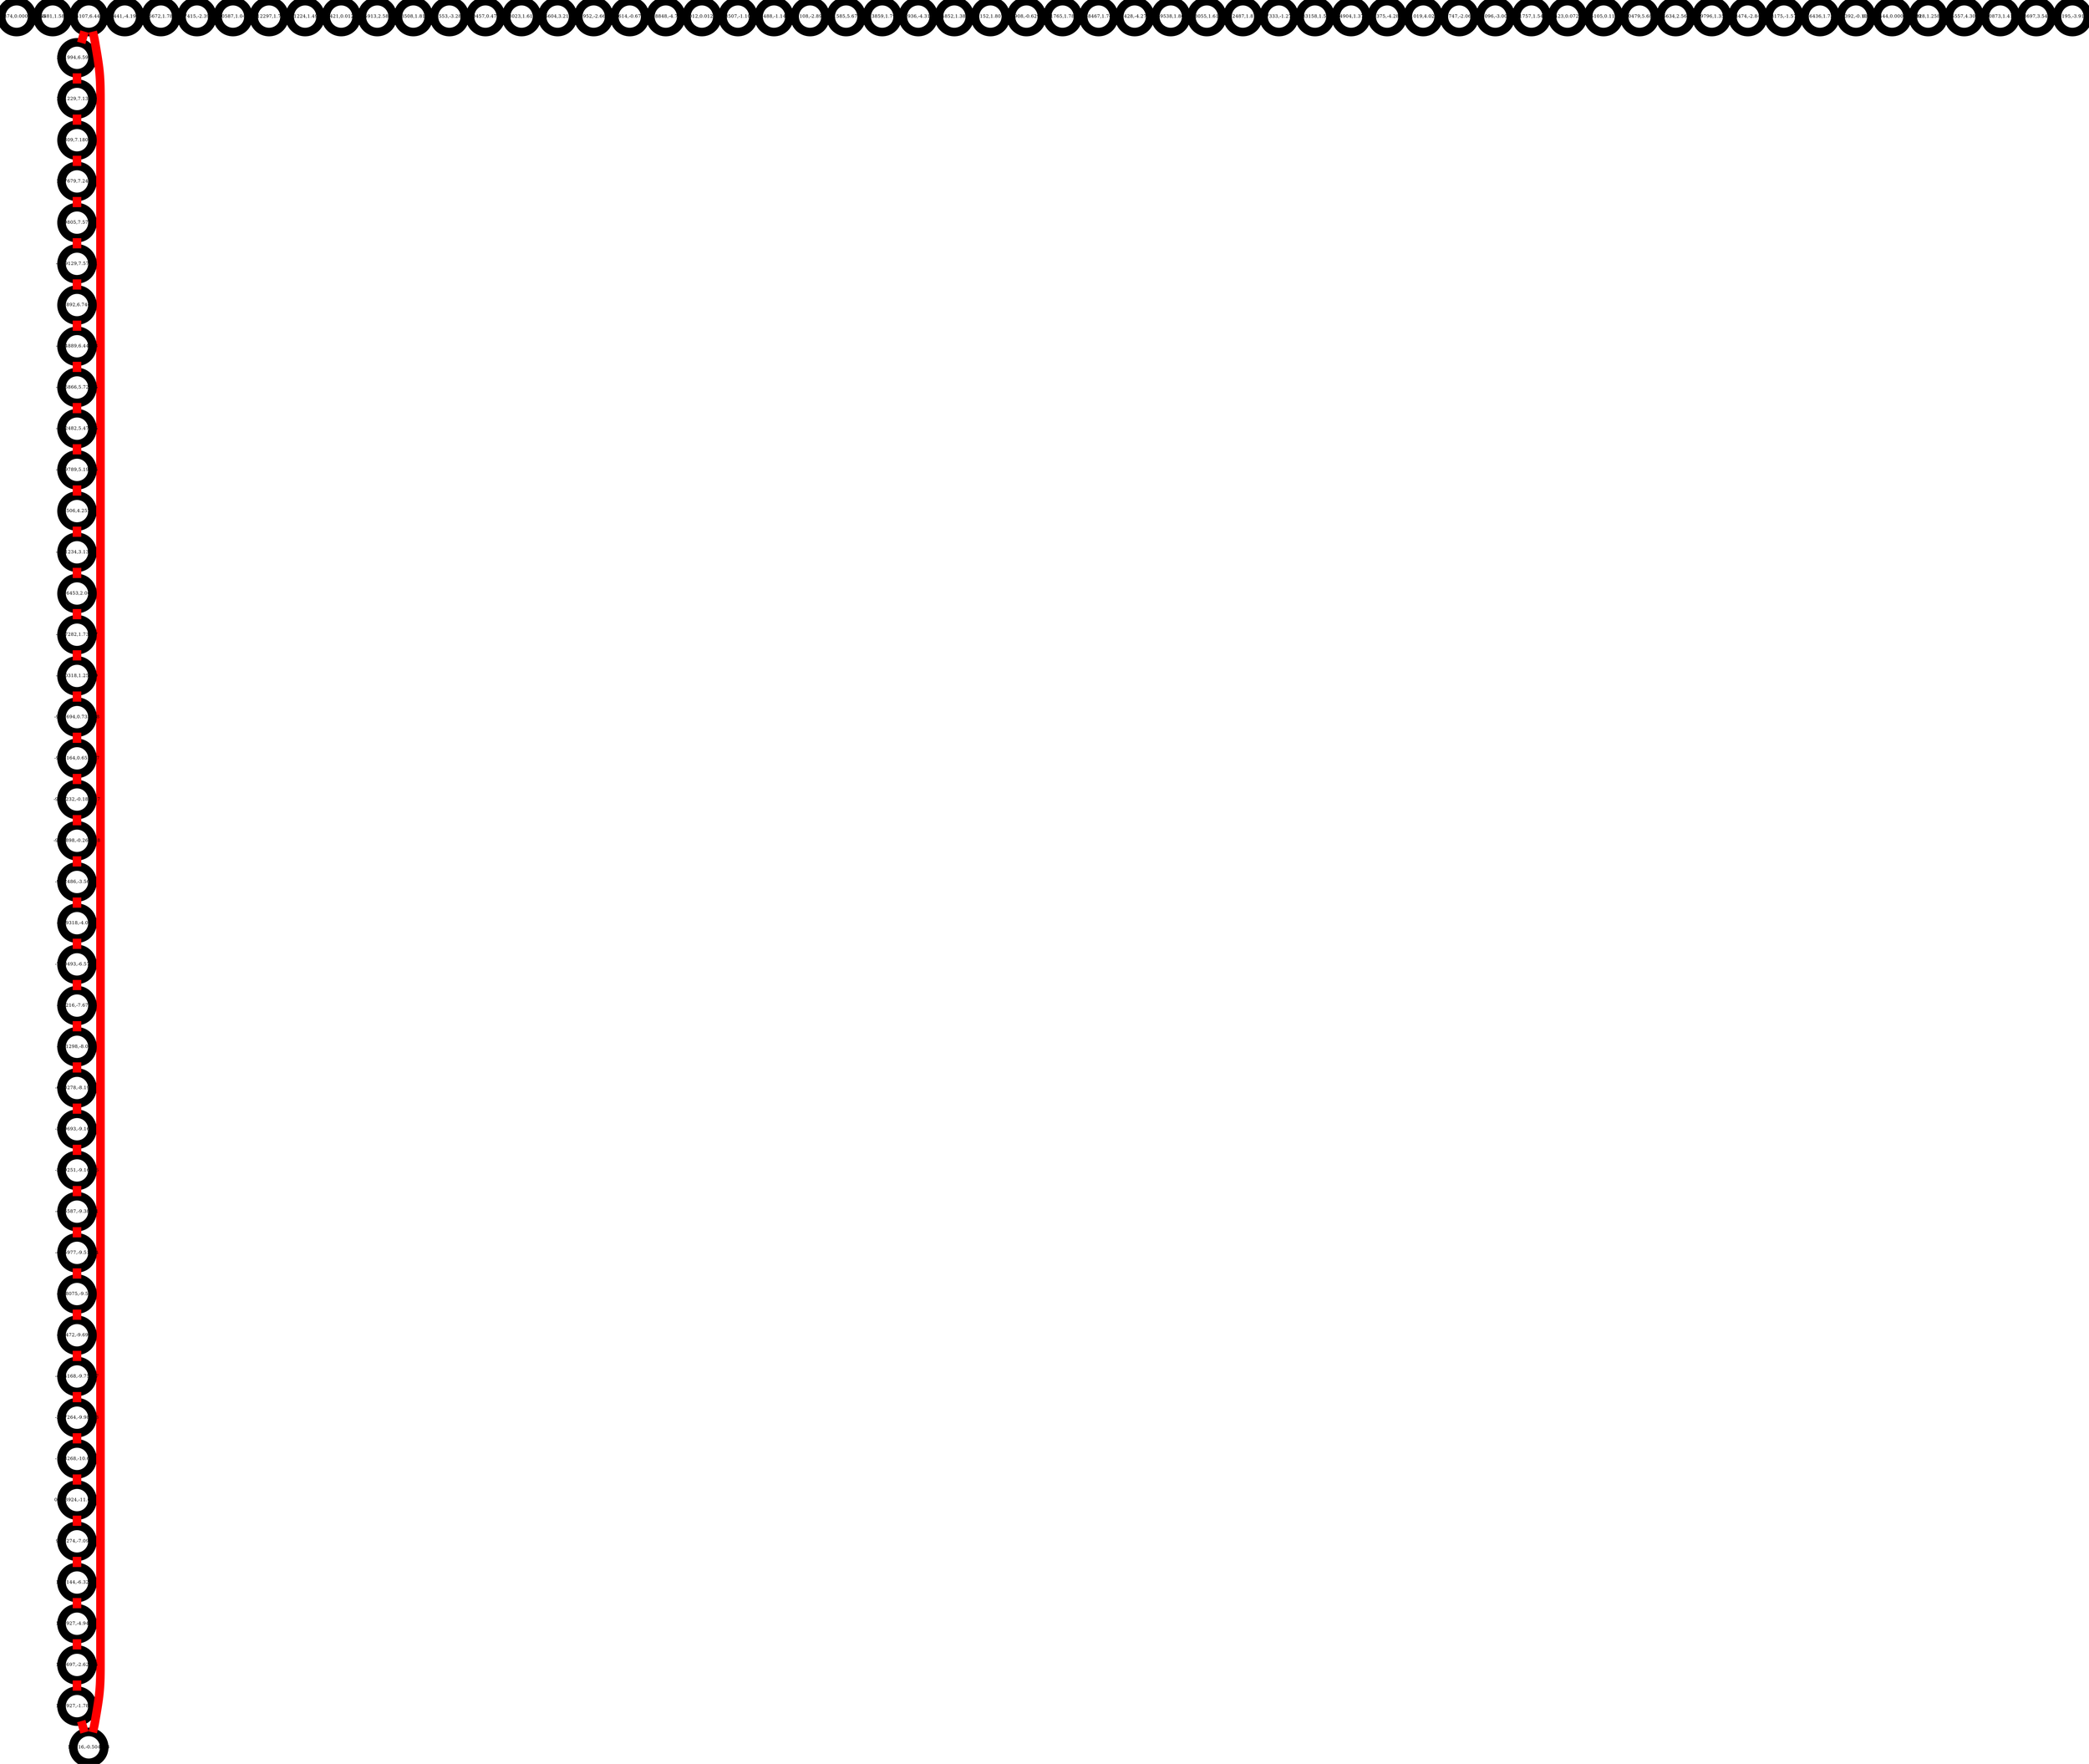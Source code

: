 graph G {
node [shape=circle; fixedsize=true; penwidth=30; height=1.5; fontsize=16; style="bold"];
edge [color=red; fontsize=16; penwidth=30; style="bold"];
"0.0159374,0.000254055" [pos="1,0!"];
"-1.83881,1.58764" [pos="-183,158!"];
"3.54107,6.44236" [pos="354,644!"];
"-1.3441,-4.19188" [pos="-134,-419!"];
"-6.30278,-8.19709" [pos="-630,-819!"];
"-1.26672,1.78424" [pos="-126,178!"];
"-7.8506,4.25247" [pos="-785,425!"];
"-2.97415,-2.39726" [pos="-297,-239!"];
"0.470587,1.04789" [pos="47,104!"];
"-0.512297,1.7789" [pos="-51,177!"];
"12.2927,-1.78759" [pos="1229,-178!"];
"0.111224,1.49226" [pos="11,149!"];
"0.111421,0.0125458" [pos="11,1!"];
"6.15913,2.58883" [pos="615,258!"];
"2.17679,7.24191" [pos="217,724!"];
"-1.03508,1.81471" [pos="-103,181!"];
"4.61553,-3.28423" [pos="461,-328!"];
"0.540457,0.471142" [pos="54,47!"];
"-8.99318,-4.0021" [pos="-899,-400!"];
"6.33023,1.61483" [pos="633,161!"];
"0.133924,-11.0069" [pos="13,-1100!"];
"10.2144,-6.32136" [pos="1021,-632!"];
"5.96604,3.21586" [pos="596,321!"];
"5.15952,-2.66381" [pos="515,-266!"];
"-1.73268,-10.6955" [pos="-173,-1069!"];
"-9.12486,-3.56755" [pos="-912,-356!"];
"12.516,-0.504248" [pos="1251,-50!"];
"1.29805,7.57381" [pos="129,757!"];
"-3.27614,-0.676906" [pos="-327,-67!"];
"-4.48075,-9.5592" [pos="-448,-955!"];
"0.0508848,-4.72289" [pos="5,-472!"];
"-5.1892,6.74452" [pos="-518,674!"];
"0.11012,0.0122513" [pos="11,1!"];
"-3.28507,-1.10803" [pos="-328,-110!"];
"3.31994,6.59995" [pos="331,659!"];
"-4.76587,-9.38491" [pos="-476,-938!"];
"5.98488,-1.14709" [pos="598,-114!"];
"-9.31694,0.735888" [pos="-931,73!"];
"4.97108,-2.89991" [pos="497,-289!"];
"-9.33164,0.655577" [pos="-933,65!"];
"2.41229,7.13079" [pos="241,713!"];
"-9.07282,1.73027" [pos="-907,173!"];
"4.41585,5.67795" [pos="441,567!"];
"-0.623859,1.79945" [pos="-62,179!"];
"3.14936,-4.31588" [pos="314,-431!"];
"6.34852,1.38727" [pos="634,138!"];
"-9.44232,-0.182327" [pos="-944,-18!"];
"-1.1152,1.80728" [pos="-111,180!"];
"6.14908,-0.629299" [pos="614,-62!"];
"-7.09789,5.19066" [pos="-709,519!"];
"-0.51765,1.78006" [pos="-51,178!"];
"-0.368467,1.74081" [pos="-36,174!"];
"-6.55866,5.72675" [pos="-655,572!"];
"3.23428,-4.27441" [pos="323,-427!"];
"11.0927,-4.94923" [pos="1109,-494!"];
"-0.669538,1.80573" [pos="-66,180!"];
"-6.41298,-8.0925" [pos="-641,-809!"];
"-1.78055,1.61606" [pos="-178,161!"];
"-6.8216,-7.67586" [pos="-682,-767!"];
"-0.732487,1.81245" [pos="-73,181!"];
"-8.96453,2.0622" [pos="-896,206!"];
"-3.27333,-1.27648" [pos="-327,-127!"];
"-5.64889,6.44918" [pos="-564,644!"];
"-8.51234,3.13638" [pos="-851,313!"];
"0.0383158,1.54554" [pos="3,154!"];
"-5.09251,-9.16936" [pos="-509,-916!"];
"6.34904,1.3789" [pos="634,137!"];
"3.21375,-4.28461" [pos="321,-428!"];
"9.59274,-7.09211" [pos="959,-709!"];
"5.61019,4.02677" [pos="561,402!"];
"5.55747,-2.06244" [pos="555,-206!"];
"-3.67264,-9.98953" [pos="-367,-998!"];
"4.88096,-3.00427" [pos="488,-300!"];
"12.0697,-2.62636" [pos="1206,-262!"];
"-9.20318,1.25869" [pos="-920,125!"];
"-1.91757,1.54589" [pos="-191,154!"];
"-4.55977,-9.51214" [pos="-455,-951!"];
"6.29423,0.0721531" [pos="629,7!"];
"0.325105,0.117028" [pos="32,11!"];
"4.40479,5.6893" [pos="440,568!"];
"6.16634,2.56026" [pos="616,256!"];
"-4.14168,-9.75077" [pos="-414,-975!"];
"-3.29129,7.57991" [pos="-329,757!"];
"-4.2472,-9.69292" [pos="-424,-969!"];
"0.259796,1.35699" [pos="25,135!"];
"-2.73474,-2.84592" [pos="-273,-284!"];
"-3.23175,-1.57477" [pos="-323,-157!"];
"-0.336436,1.73042" [pos="-33,173!"];
"-5.09693,-9.16632" [pos="-509,-916!"];
"2.309,7.18077" [pos="230,718!"];
"-3.17392,-0.108547" [pos="-317,-10!"];
"0.0203444,0.000414039" [pos="2,0!"];
"-7.70493,-6.57886" [pos="-770,-657!"];
"-2.328,1.25801" [pos="-232,125!"];
"5.45557,4.30834" [pos="545,430!"];
"0.200873,1.41566" [pos="20,141!"];
"-9.44898,-0.263458" [pos="-944,-26!"];
"5.83697,3.54457" [pos="583,354!"];
"3.84195,-3.91873" [pos="384,-391!"];
"-6.82482,5.47385" [pos="-682,547!"];
"0.133924,-11.0069" -- "9.59274,-7.09211";
"9.59274,-7.09211" -- "10.2144,-6.32136";
"10.2144,-6.32136" -- "11.0927,-4.94923";
"11.0927,-4.94923" -- "12.0697,-2.62636";
"12.0697,-2.62636" -- "12.2927,-1.78759";
"12.2927,-1.78759" -- "12.516,-0.504248";
"12.516,-0.504248" -- "3.54107,6.44236";
"3.54107,6.44236" -- "3.31994,6.59995";
"3.31994,6.59995" -- "2.41229,7.13079";
"2.41229,7.13079" -- "2.309,7.18077";
"2.309,7.18077" -- "2.17679,7.24191";
"2.17679,7.24191" -- "1.29805,7.57381";
"1.29805,7.57381" -- "-3.29129,7.57991";
"-3.29129,7.57991" -- "-5.1892,6.74452";
"-5.1892,6.74452" -- "-5.64889,6.44918";
"-5.64889,6.44918" -- "-6.55866,5.72675";
"-6.55866,5.72675" -- "-6.82482,5.47385";
"-6.82482,5.47385" -- "-7.09789,5.19066";
"-7.09789,5.19066" -- "-7.8506,4.25247";
"-7.8506,4.25247" -- "-8.51234,3.13638";
"-8.51234,3.13638" -- "-8.96453,2.0622";
"-8.96453,2.0622" -- "-9.07282,1.73027";
"-9.07282,1.73027" -- "-9.20318,1.25869";
"-9.20318,1.25869" -- "-9.31694,0.735888";
"-9.31694,0.735888" -- "-9.33164,0.655577";
"-9.33164,0.655577" -- "-9.44232,-0.182327";
"-9.44232,-0.182327" -- "-9.44898,-0.263458";
"-9.44898,-0.263458" -- "-9.12486,-3.56755";
"-9.12486,-3.56755" -- "-8.99318,-4.0021";
"-8.99318,-4.0021" -- "-7.70493,-6.57886";
"-7.70493,-6.57886" -- "-6.8216,-7.67586";
"-6.8216,-7.67586" -- "-6.41298,-8.0925";
"-6.41298,-8.0925" -- "-6.30278,-8.19709";
"-6.30278,-8.19709" -- "-5.09693,-9.16632";
"-5.09693,-9.16632" -- "-5.09251,-9.16936";
"-5.09251,-9.16936" -- "-4.76587,-9.38491";
"-4.76587,-9.38491" -- "-4.55977,-9.51214";
"-4.55977,-9.51214" -- "-4.48075,-9.5592";
"-4.48075,-9.5592" -- "-4.2472,-9.69292";
"-4.2472,-9.69292" -- "-4.14168,-9.75077";
"-4.14168,-9.75077" -- "-3.67264,-9.98953";
"-3.67264,-9.98953" -- "-1.73268,-10.6955";
"-1.73268,-10.6955" -- "0.133924,-11.0069";
}
